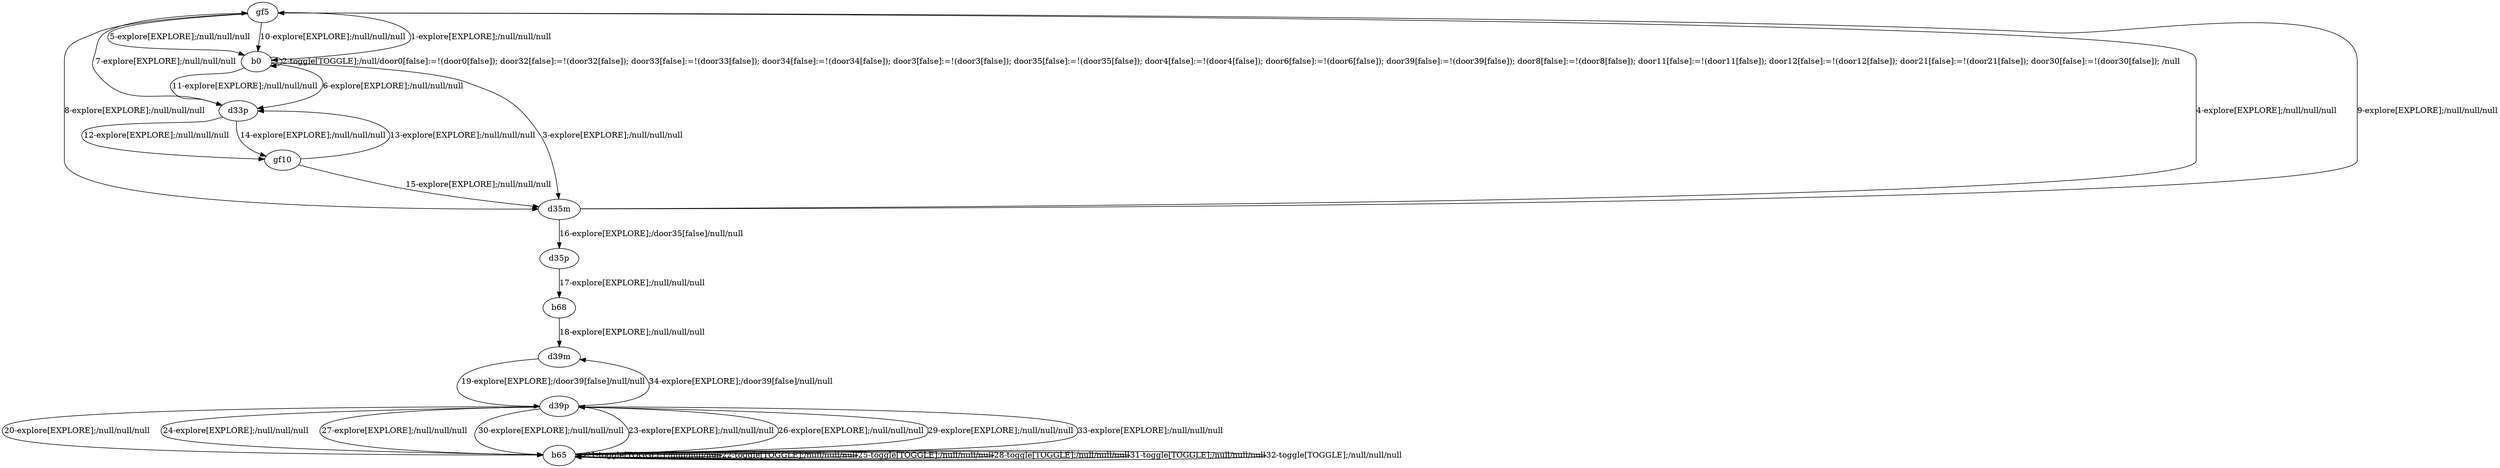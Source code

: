 # Total number of goals covered by this test: 1
# b65 --> b65

digraph g {
"gf5" -> "b0" [label = "1-explore[EXPLORE];/null/null/null"];
"b0" -> "b0" [label = "2-toggle[TOGGLE];/null/door0[false]:=!(door0[false]); door32[false]:=!(door32[false]); door33[false]:=!(door33[false]); door34[false]:=!(door34[false]); door3[false]:=!(door3[false]); door35[false]:=!(door35[false]); door4[false]:=!(door4[false]); door6[false]:=!(door6[false]); door39[false]:=!(door39[false]); door8[false]:=!(door8[false]); door11[false]:=!(door11[false]); door12[false]:=!(door12[false]); door21[false]:=!(door21[false]); door30[false]:=!(door30[false]); /null"];
"b0" -> "d35m" [label = "3-explore[EXPLORE];/null/null/null"];
"d35m" -> "gf5" [label = "4-explore[EXPLORE];/null/null/null"];
"gf5" -> "b0" [label = "5-explore[EXPLORE];/null/null/null"];
"b0" -> "d33p" [label = "6-explore[EXPLORE];/null/null/null"];
"d33p" -> "gf5" [label = "7-explore[EXPLORE];/null/null/null"];
"gf5" -> "d35m" [label = "8-explore[EXPLORE];/null/null/null"];
"d35m" -> "gf5" [label = "9-explore[EXPLORE];/null/null/null"];
"gf5" -> "b0" [label = "10-explore[EXPLORE];/null/null/null"];
"b0" -> "d33p" [label = "11-explore[EXPLORE];/null/null/null"];
"d33p" -> "gf10" [label = "12-explore[EXPLORE];/null/null/null"];
"gf10" -> "d33p" [label = "13-explore[EXPLORE];/null/null/null"];
"d33p" -> "gf10" [label = "14-explore[EXPLORE];/null/null/null"];
"gf10" -> "d35m" [label = "15-explore[EXPLORE];/null/null/null"];
"d35m" -> "d35p" [label = "16-explore[EXPLORE];/door35[false]/null/null"];
"d35p" -> "b68" [label = "17-explore[EXPLORE];/null/null/null"];
"b68" -> "d39m" [label = "18-explore[EXPLORE];/null/null/null"];
"d39m" -> "d39p" [label = "19-explore[EXPLORE];/door39[false]/null/null"];
"d39p" -> "b65" [label = "20-explore[EXPLORE];/null/null/null"];
"b65" -> "b65" [label = "21-toggle[TOGGLE];/null/null/null"];
"b65" -> "b65" [label = "22-toggle[TOGGLE];/null/null/null"];
"b65" -> "d39p" [label = "23-explore[EXPLORE];/null/null/null"];
"d39p" -> "b65" [label = "24-explore[EXPLORE];/null/null/null"];
"b65" -> "b65" [label = "25-toggle[TOGGLE];/null/null/null"];
"b65" -> "d39p" [label = "26-explore[EXPLORE];/null/null/null"];
"d39p" -> "b65" [label = "27-explore[EXPLORE];/null/null/null"];
"b65" -> "b65" [label = "28-toggle[TOGGLE];/null/null/null"];
"b65" -> "d39p" [label = "29-explore[EXPLORE];/null/null/null"];
"d39p" -> "b65" [label = "30-explore[EXPLORE];/null/null/null"];
"b65" -> "b65" [label = "31-toggle[TOGGLE];/null/null/null"];
"b65" -> "b65" [label = "32-toggle[TOGGLE];/null/null/null"];
"b65" -> "d39p" [label = "33-explore[EXPLORE];/null/null/null"];
"d39p" -> "d39m" [label = "34-explore[EXPLORE];/door39[false]/null/null"];
}